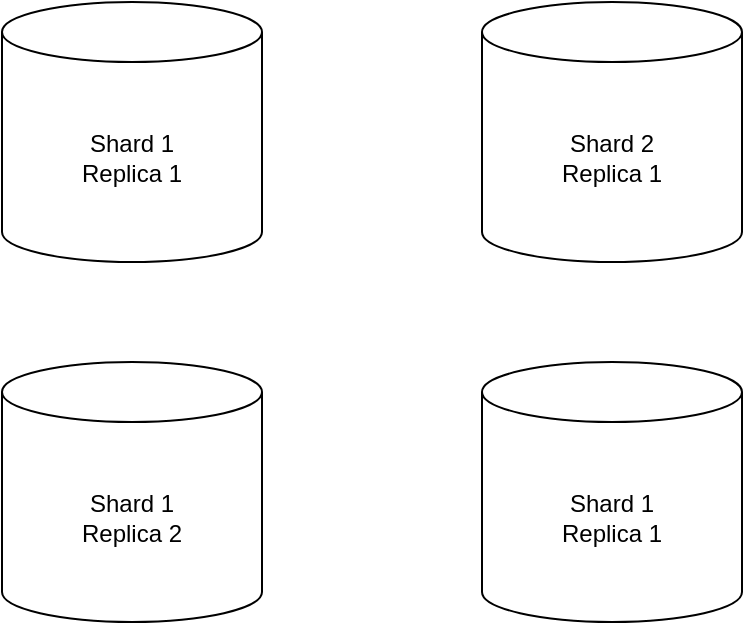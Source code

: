 <mxfile version="15.5.4" type="embed"><diagram id="lKT0S-oukDyWF4fce_Ty" name="Page-1"><mxGraphModel dx="564" dy="669" grid="1" gridSize="10" guides="1" tooltips="1" connect="1" arrows="1" fold="1" page="1" pageScale="1" pageWidth="850" pageHeight="1100" math="0" shadow="0"><root><mxCell id="0"/><mxCell id="1" parent="0"/><mxCell id="2" value="Shard 1&lt;br&gt;Replica 1" style="shape=cylinder3;whiteSpace=wrap;html=1;boundedLbl=1;backgroundOutline=1;size=15;" vertex="1" parent="1"><mxGeometry x="100" y="160" width="130" height="130" as="geometry"/></mxCell><mxCell id="3" value="Shard 2&lt;br&gt;Replica 1" style="shape=cylinder3;whiteSpace=wrap;html=1;boundedLbl=1;backgroundOutline=1;size=15;" vertex="1" parent="1"><mxGeometry x="340" y="160" width="130" height="130" as="geometry"/></mxCell><mxCell id="4" value="Shard 1&lt;br&gt;Replica 2" style="shape=cylinder3;whiteSpace=wrap;html=1;boundedLbl=1;backgroundOutline=1;size=15;" vertex="1" parent="1"><mxGeometry x="100" y="340" width="130" height="130" as="geometry"/></mxCell><mxCell id="5" value="Shard 1&lt;br&gt;Replica 1" style="shape=cylinder3;whiteSpace=wrap;html=1;boundedLbl=1;backgroundOutline=1;size=15;" vertex="1" parent="1"><mxGeometry x="340" y="340" width="130" height="130" as="geometry"/></mxCell></root></mxGraphModel></diagram></mxfile>